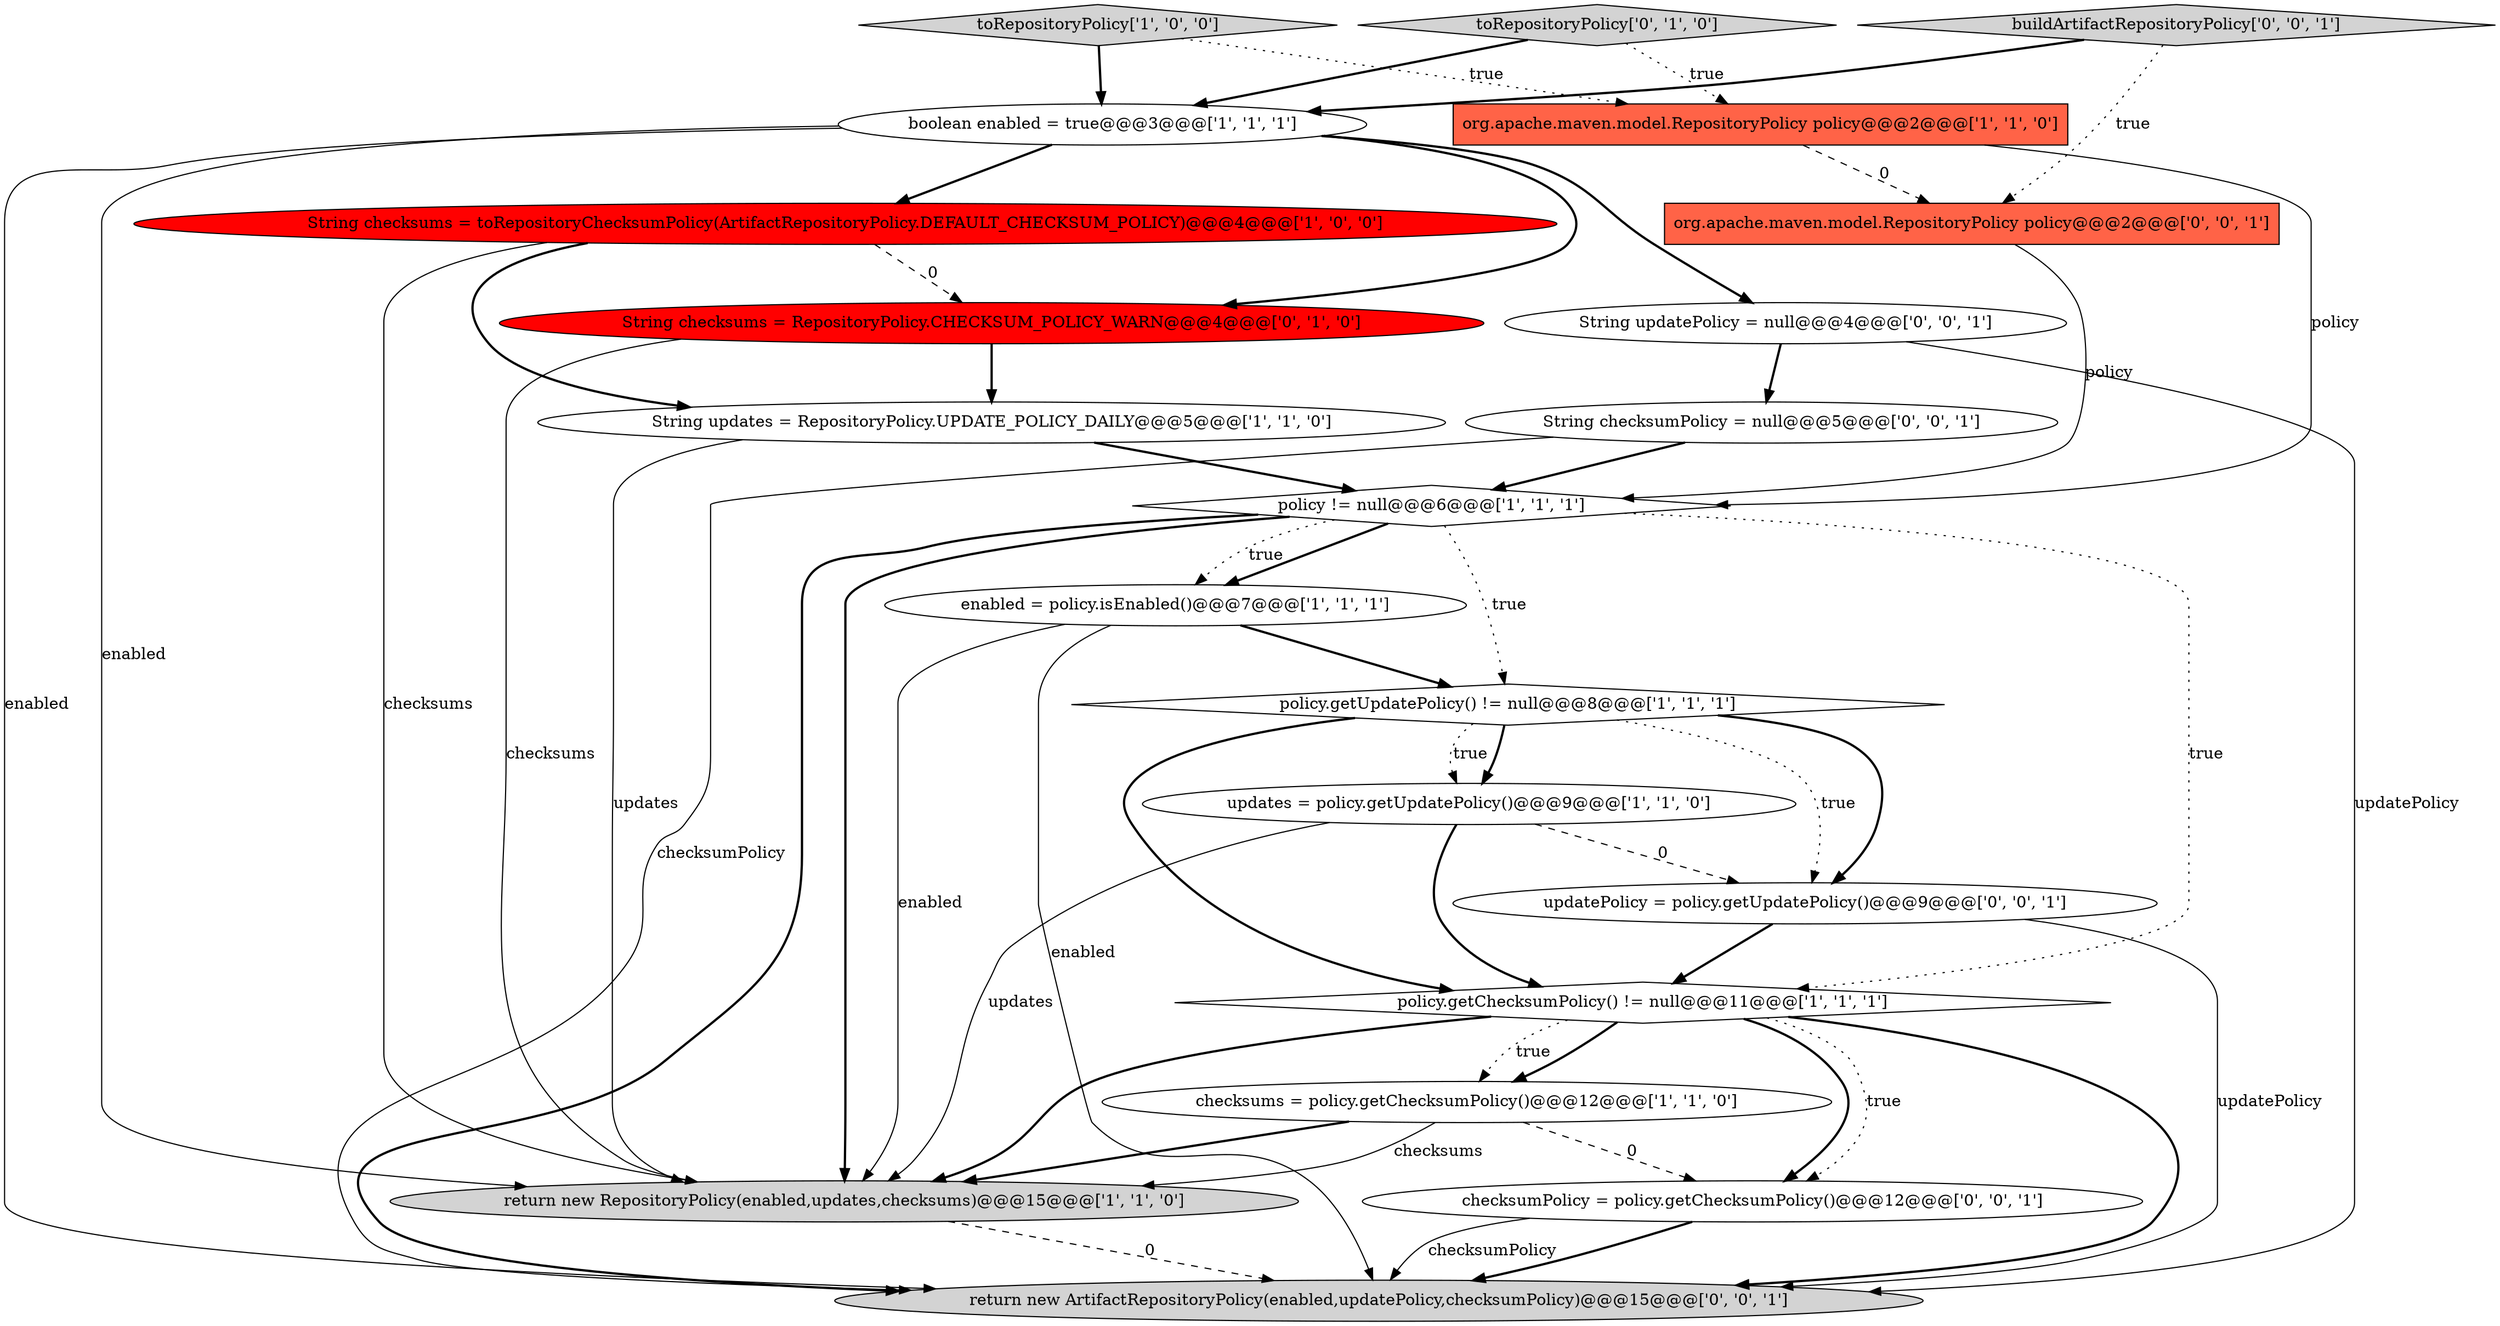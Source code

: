 digraph {
0 [style = filled, label = "updates = policy.getUpdatePolicy()@@@9@@@['1', '1', '0']", fillcolor = white, shape = ellipse image = "AAA0AAABBB1BBB"];
7 [style = filled, label = "policy.getChecksumPolicy() != null@@@11@@@['1', '1', '1']", fillcolor = white, shape = diamond image = "AAA0AAABBB1BBB"];
2 [style = filled, label = "String updates = RepositoryPolicy.UPDATE_POLICY_DAILY@@@5@@@['1', '1', '0']", fillcolor = white, shape = ellipse image = "AAA0AAABBB1BBB"];
20 [style = filled, label = "checksumPolicy = policy.getChecksumPolicy()@@@12@@@['0', '0', '1']", fillcolor = white, shape = ellipse image = "AAA0AAABBB3BBB"];
5 [style = filled, label = "org.apache.maven.model.RepositoryPolicy policy@@@2@@@['1', '1', '0']", fillcolor = tomato, shape = box image = "AAA0AAABBB1BBB"];
12 [style = filled, label = "String checksums = RepositoryPolicy.CHECKSUM_POLICY_WARN@@@4@@@['0', '1', '0']", fillcolor = red, shape = ellipse image = "AAA1AAABBB2BBB"];
18 [style = filled, label = "return new ArtifactRepositoryPolicy(enabled,updatePolicy,checksumPolicy)@@@15@@@['0', '0', '1']", fillcolor = lightgray, shape = ellipse image = "AAA0AAABBB3BBB"];
16 [style = filled, label = "String checksumPolicy = null@@@5@@@['0', '0', '1']", fillcolor = white, shape = ellipse image = "AAA0AAABBB3BBB"];
10 [style = filled, label = "return new RepositoryPolicy(enabled,updates,checksums)@@@15@@@['1', '1', '0']", fillcolor = lightgray, shape = ellipse image = "AAA0AAABBB1BBB"];
13 [style = filled, label = "toRepositoryPolicy['0', '1', '0']", fillcolor = lightgray, shape = diamond image = "AAA0AAABBB2BBB"];
15 [style = filled, label = "updatePolicy = policy.getUpdatePolicy()@@@9@@@['0', '0', '1']", fillcolor = white, shape = ellipse image = "AAA0AAABBB3BBB"];
4 [style = filled, label = "String checksums = toRepositoryChecksumPolicy(ArtifactRepositoryPolicy.DEFAULT_CHECKSUM_POLICY)@@@4@@@['1', '0', '0']", fillcolor = red, shape = ellipse image = "AAA1AAABBB1BBB"];
8 [style = filled, label = "policy != null@@@6@@@['1', '1', '1']", fillcolor = white, shape = diamond image = "AAA0AAABBB1BBB"];
17 [style = filled, label = "buildArtifactRepositoryPolicy['0', '0', '1']", fillcolor = lightgray, shape = diamond image = "AAA0AAABBB3BBB"];
11 [style = filled, label = "toRepositoryPolicy['1', '0', '0']", fillcolor = lightgray, shape = diamond image = "AAA0AAABBB1BBB"];
9 [style = filled, label = "enabled = policy.isEnabled()@@@7@@@['1', '1', '1']", fillcolor = white, shape = ellipse image = "AAA0AAABBB1BBB"];
3 [style = filled, label = "checksums = policy.getChecksumPolicy()@@@12@@@['1', '1', '0']", fillcolor = white, shape = ellipse image = "AAA0AAABBB1BBB"];
14 [style = filled, label = "String updatePolicy = null@@@4@@@['0', '0', '1']", fillcolor = white, shape = ellipse image = "AAA0AAABBB3BBB"];
6 [style = filled, label = "policy.getUpdatePolicy() != null@@@8@@@['1', '1', '1']", fillcolor = white, shape = diamond image = "AAA0AAABBB1BBB"];
19 [style = filled, label = "org.apache.maven.model.RepositoryPolicy policy@@@2@@@['0', '0', '1']", fillcolor = tomato, shape = box image = "AAA0AAABBB3BBB"];
1 [style = filled, label = "boolean enabled = true@@@3@@@['1', '1', '1']", fillcolor = white, shape = ellipse image = "AAA0AAABBB1BBB"];
14->16 [style = bold, label=""];
8->10 [style = bold, label=""];
1->4 [style = bold, label=""];
1->10 [style = solid, label="enabled"];
5->8 [style = solid, label="policy"];
15->18 [style = solid, label="updatePolicy"];
15->7 [style = bold, label=""];
17->1 [style = bold, label=""];
16->8 [style = bold, label=""];
7->10 [style = bold, label=""];
11->1 [style = bold, label=""];
4->10 [style = solid, label="checksums"];
8->18 [style = bold, label=""];
2->10 [style = solid, label="updates"];
3->10 [style = solid, label="checksums"];
19->8 [style = solid, label="policy"];
8->7 [style = dotted, label="true"];
13->5 [style = dotted, label="true"];
11->5 [style = dotted, label="true"];
6->0 [style = bold, label=""];
0->15 [style = dashed, label="0"];
4->2 [style = bold, label=""];
7->20 [style = bold, label=""];
16->18 [style = solid, label="checksumPolicy"];
7->3 [style = bold, label=""];
12->10 [style = solid, label="checksums"];
13->1 [style = bold, label=""];
9->6 [style = bold, label=""];
6->15 [style = bold, label=""];
0->7 [style = bold, label=""];
7->20 [style = dotted, label="true"];
4->12 [style = dashed, label="0"];
20->18 [style = bold, label=""];
3->10 [style = bold, label=""];
12->2 [style = bold, label=""];
1->18 [style = solid, label="enabled"];
14->18 [style = solid, label="updatePolicy"];
8->6 [style = dotted, label="true"];
7->3 [style = dotted, label="true"];
3->20 [style = dashed, label="0"];
0->10 [style = solid, label="updates"];
9->10 [style = solid, label="enabled"];
17->19 [style = dotted, label="true"];
8->9 [style = bold, label=""];
1->12 [style = bold, label=""];
7->18 [style = bold, label=""];
9->18 [style = solid, label="enabled"];
1->14 [style = bold, label=""];
8->9 [style = dotted, label="true"];
6->0 [style = dotted, label="true"];
6->15 [style = dotted, label="true"];
6->7 [style = bold, label=""];
5->19 [style = dashed, label="0"];
10->18 [style = dashed, label="0"];
2->8 [style = bold, label=""];
20->18 [style = solid, label="checksumPolicy"];
}
